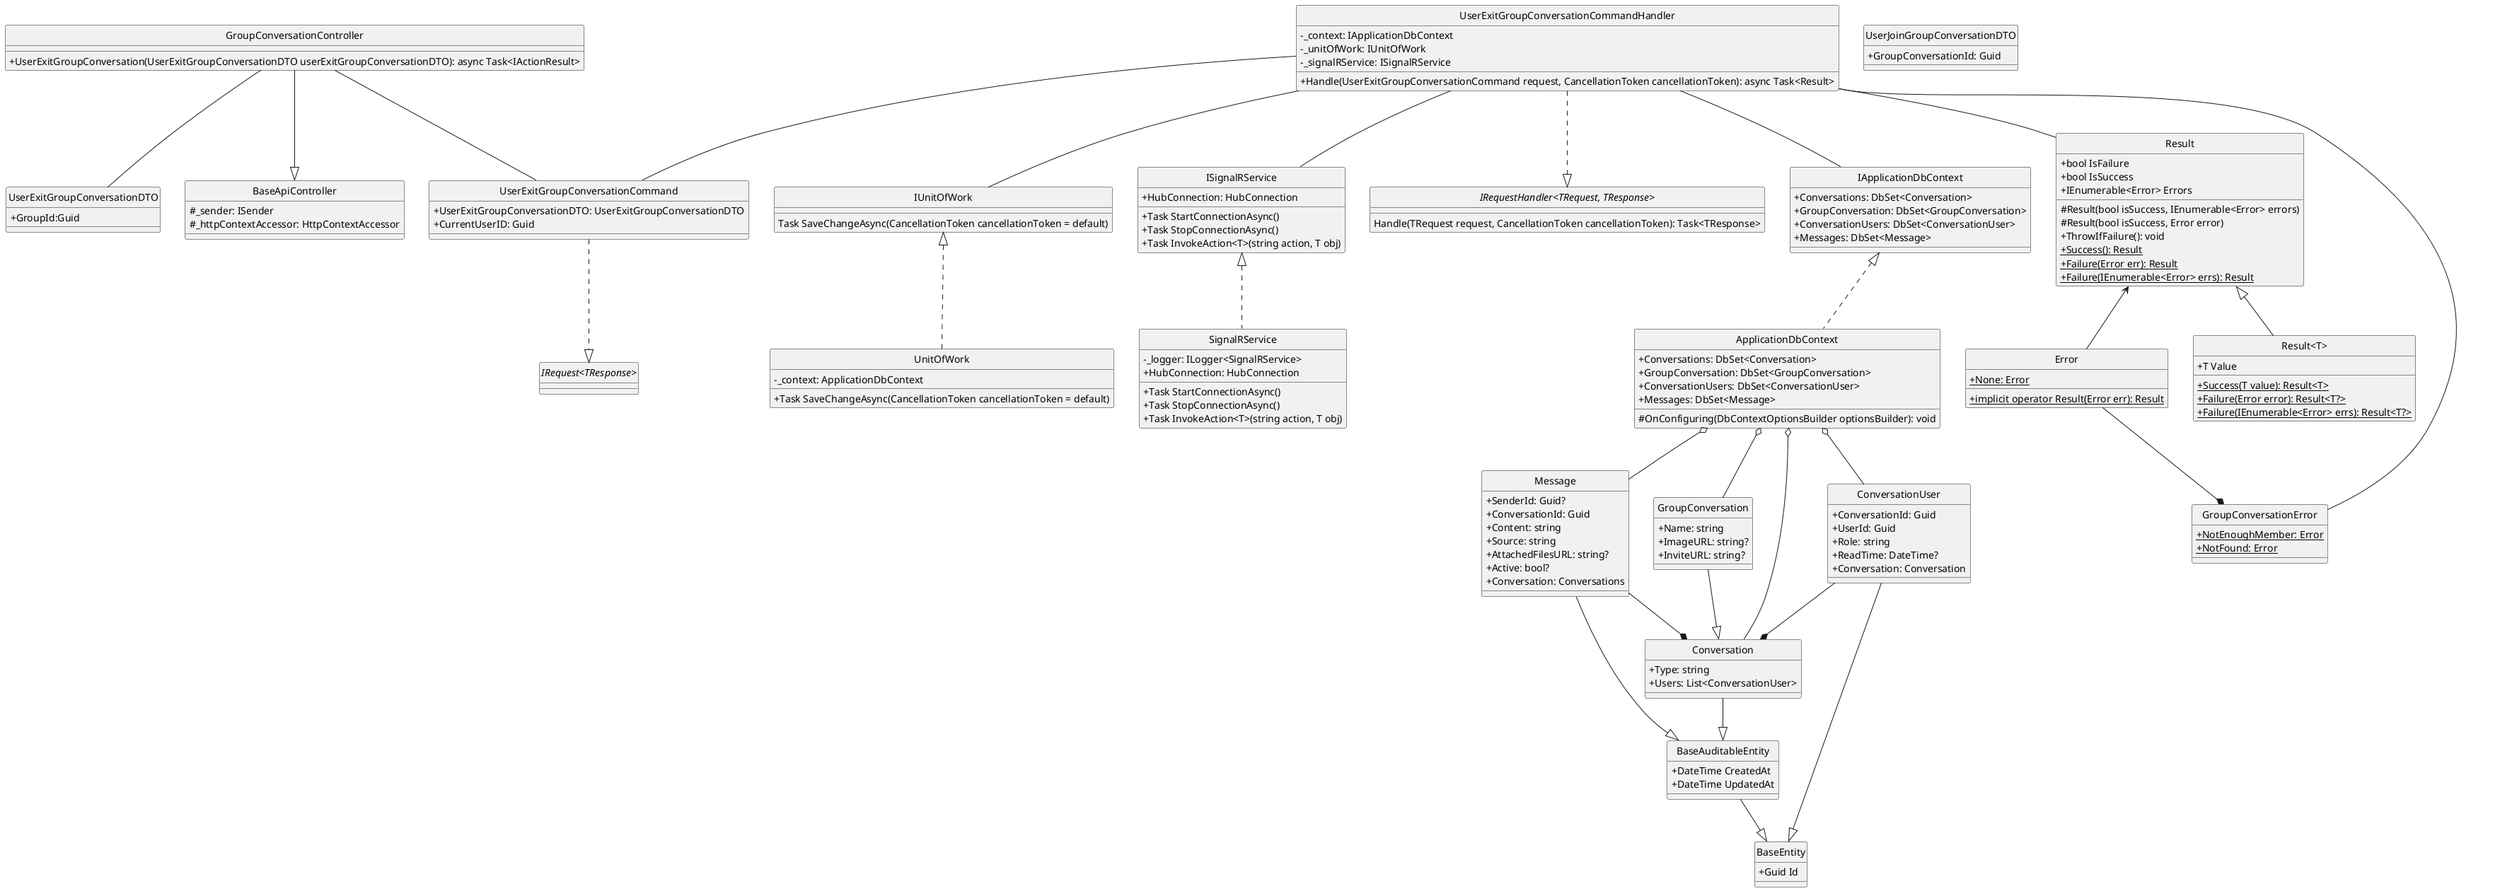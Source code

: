@startuml userExitGroup
hide circle
skinparam classAttributeIconSize 0

class BaseApiController {
    #_sender: ISender
    #_httpContextAccessor: HttpContextAccessor
}

class GroupConversationController {
    +UserExitGroupConversation(UserExitGroupConversationDTO userExitGroupConversationDTO): async Task<IActionResult>
}

class UserExitGroupConversationCommand {
    +UserExitGroupConversationDTO: UserExitGroupConversationDTO
    +CurrentUserID: Guid
}
class UserExitGroupConversationDTO{
    +GroupId:Guid
}

class UserExitGroupConversationCommandHandler {
    -_context: IApplicationDbContext
    -_unitOfWork: IUnitOfWork
    -_signalRService: ISignalRService
    +Handle(UserExitGroupConversationCommand request, CancellationToken cancellationToken): async Task<Result>
}

class IApplicationDbContext {
    +Conversations: DbSet<Conversation>
    +GroupConversation: DbSet<GroupConversation>
    +ConversationUsers: DbSet<ConversationUser>
    +Messages: DbSet<Message>
}

class ApplicationDbContext {
    +Conversations: DbSet<Conversation>
    +GroupConversation: DbSet<GroupConversation>
    +ConversationUsers: DbSet<ConversationUser>
    +Messages: DbSet<Message>
    #OnConfiguring(DbContextOptionsBuilder optionsBuilder): void
}

class Result {
    +bool IsFailure
    +bool IsSuccess
    +IEnumerable<Error> Errors
    #Result(bool isSuccess, IEnumerable<Error> errors)
    #Result(bool isSuccess, Error error)
    +ThrowIfFailure(): void
    {static} +Success(): Result
    {static} +Failure(Error err): Result
    {static} +Failure(IEnumerable<Error> errs): Result
}

class "Result<T>" {
    +T Value
    {static} +Success(T value): Result<T>
    {static} +Failure(Error error): Result<T?>
    {static} +Failure(IEnumerable<Error> errs): Result<T?>
}

class Error {
    {static} +None: Error
    {static} +implicit operator Result(Error err): Result
}

class UserJoinGroupConversationDTO{
    +GroupConversationId: Guid
}

class IUnitOfWork {
    Task SaveChangeAsync(CancellationToken cancellationToken = default)
}

class UnitOfWork {
    -_context: ApplicationDbContext
    +Task SaveChangeAsync(CancellationToken cancellationToken = default)
}

class ISignalRService{
    +HubConnection: HubConnection
    +Task StartConnectionAsync()
    +Task StopConnectionAsync()
    +Task InvokeAction<T>(string action, T obj)
}

class SignalRService{
    -_logger: ILogger<SignalRService>
    +HubConnection: HubConnection
    +Task StartConnectionAsync()
    +Task StopConnectionAsync()
    +Task InvokeAction<T>(string action, T obj)
}

class GroupConversationError {
    {static} +NotEnoughMember: Error
    {static} +NotFound: Error
}

class BaseEntity {
    +Guid Id
}

class BaseAuditableEntity{
    +DateTime CreatedAt
    +DateTime UpdatedAt
}

class Conversation {
    +Type: string
    +Users: List<ConversationUser>
}

class GroupConversation {
    +Name: string
    +ImageURL: string?
    +InviteURL: string?
}

class ConversationUser {
    +ConversationId: Guid
    +UserId: Guid
    +Role: string
    +ReadTime: DateTime?
    +Conversation: Conversation
}

class Message {
    +SenderId: Guid?
    +ConversationId: Guid
    +Content: string
    +Source: string
    +AttachedFilesURL: string?
    +Active: bool?
    +Conversation: Conversations
}

interface "IRequest<TResponse>"
interface "IRequestHandler<TRequest, TResponse>"{
    Handle(TRequest request, CancellationToken cancellationToken): Task<TResponse>
}

GroupConversationController --|> BaseApiController
GroupConversationController -- UserExitGroupConversationDTO
GroupConversationController -- UserExitGroupConversationCommand

UserExitGroupConversationCommand ..|> "IRequest<TResponse>"
UserExitGroupConversationCommandHandler ..|> "IRequestHandler<TRequest, TResponse>"
UserExitGroupConversationCommandHandler -- UserExitGroupConversationCommand
UserExitGroupConversationCommandHandler -- Result
UserExitGroupConversationCommandHandler -- IUnitOfWork
UserExitGroupConversationCommandHandler -- IApplicationDbContext
UserExitGroupConversationCommandHandler -- ISignalRService
UserExitGroupConversationCommandHandler -- GroupConversationError

IUnitOfWork <|.. UnitOfWork
IApplicationDbContext <|.. ApplicationDbContext
ISignalRService <|.. SignalRService
Result <-- Error
Result <|-- "Result<T>"
Error --* GroupConversationError

ApplicationDbContext o-- Conversation
ApplicationDbContext o-- GroupConversation
ApplicationDbContext o-- ConversationUser
ApplicationDbContext o-- Message

Conversation --|> BaseAuditableEntity
GroupConversation --|> Conversation
ConversationUser --|> BaseEntity
ConversationUser --* Conversation
Message --|> BaseAuditableEntity
Message --* Conversation
BaseAuditableEntity --|> BaseEntity
@enduml